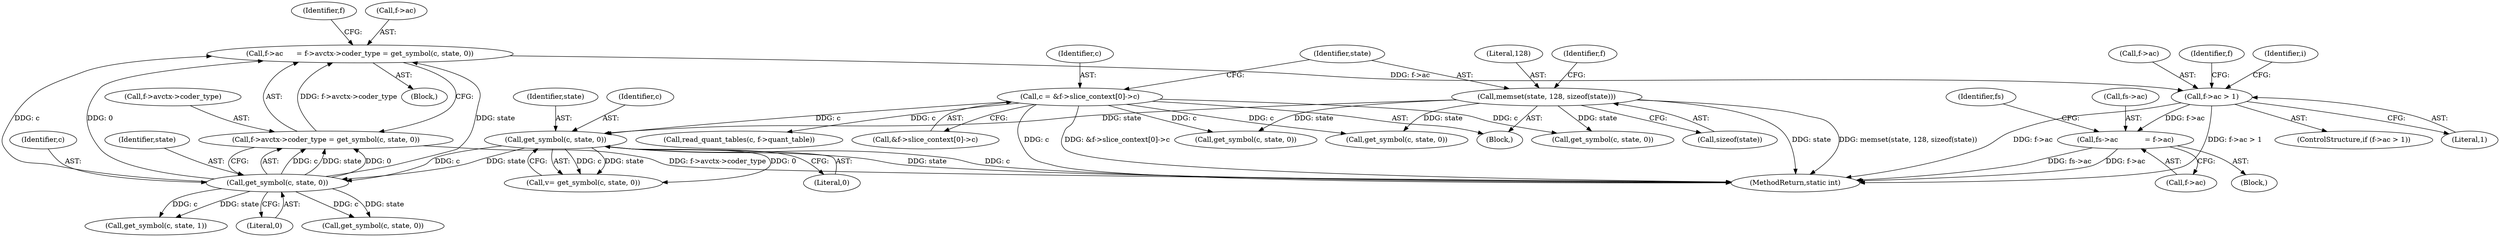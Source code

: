 digraph "0_FFmpeg_547d690d676064069d44703a1917e0dab7e33445@pointer" {
"1000165" [label="(Call,f->ac      = f->avctx->coder_type = get_symbol(c, state, 0))"];
"1000169" [label="(Call,f->avctx->coder_type = get_symbol(c, state, 0))"];
"1000175" [label="(Call,get_symbol(c, state, 0))"];
"1000142" [label="(Call,get_symbol(c, state, 0))"];
"1000113" [label="(Call,c = &f->slice_context[0]->c)"];
"1000123" [label="(Call,memset(state, 128, sizeof(state)))"];
"1000180" [label="(Call,f->ac > 1)"];
"1000985" [label="(Call,fs->ac            = f->ac)"];
"1000142" [label="(Call,get_symbol(c, state, 0))"];
"1000994" [label="(Identifier,fs)"];
"1000989" [label="(Call,f->ac)"];
"1000985" [label="(Call,fs->ac            = f->ac)"];
"1000175" [label="(Call,get_symbol(c, state, 0))"];
"1000176" [label="(Identifier,c)"];
"1000182" [label="(Identifier,f)"];
"1000169" [label="(Call,f->avctx->coder_type = get_symbol(c, state, 0))"];
"1000179" [label="(ControlStructure,if (f->ac > 1))"];
"1001295" [label="(MethodReturn,static int)"];
"1000113" [label="(Call,c = &f->slice_context[0]->c)"];
"1000170" [label="(Call,f->avctx->coder_type)"];
"1000166" [label="(Call,f->ac)"];
"1000140" [label="(Call,v= get_symbol(c, state, 0))"];
"1000202" [label="(Call,get_symbol(c, state, 1))"];
"1000145" [label="(Literal,0)"];
"1000838" [label="(Call,read_quant_tables(c, f->quant_table))"];
"1000178" [label="(Literal,0)"];
"1000868" [label="(Call,get_symbol(c, state, 0))"];
"1000180" [label="(Call,f->ac > 1)"];
"1000181" [label="(Call,f->ac)"];
"1000213" [label="(Identifier,f)"];
"1000125" [label="(Literal,128)"];
"1000976" [label="(Block,)"];
"1000177" [label="(Identifier,state)"];
"1000104" [label="(Block,)"];
"1000131" [label="(Identifier,f)"];
"1000986" [label="(Call,fs->ac)"];
"1000144" [label="(Identifier,state)"];
"1000143" [label="(Identifier,c)"];
"1000165" [label="(Call,f->ac      = f->avctx->coder_type = get_symbol(c, state, 0))"];
"1000215" [label="(Call,get_symbol(c, state, 0))"];
"1000115" [label="(Call,&f->slice_context[0]->c)"];
"1001201" [label="(Call,get_symbol(c, state, 0))"];
"1001016" [label="(Call,get_symbol(c, state, 0))"];
"1000114" [label="(Identifier,c)"];
"1000123" [label="(Call,memset(state, 128, sizeof(state)))"];
"1000184" [label="(Literal,1)"];
"1000124" [label="(Identifier,state)"];
"1000126" [label="(Call,sizeof(state))"];
"1000134" [label="(Block,)"];
"1000188" [label="(Identifier,i)"];
"1000165" -> "1000134"  [label="AST: "];
"1000165" -> "1000169"  [label="CFG: "];
"1000166" -> "1000165"  [label="AST: "];
"1000169" -> "1000165"  [label="AST: "];
"1000182" -> "1000165"  [label="CFG: "];
"1000169" -> "1000165"  [label="DDG: f->avctx->coder_type"];
"1000175" -> "1000165"  [label="DDG: c"];
"1000175" -> "1000165"  [label="DDG: state"];
"1000175" -> "1000165"  [label="DDG: 0"];
"1000165" -> "1000180"  [label="DDG: f->ac"];
"1000169" -> "1000175"  [label="CFG: "];
"1000170" -> "1000169"  [label="AST: "];
"1000175" -> "1000169"  [label="AST: "];
"1000169" -> "1001295"  [label="DDG: f->avctx->coder_type"];
"1000175" -> "1000169"  [label="DDG: c"];
"1000175" -> "1000169"  [label="DDG: state"];
"1000175" -> "1000169"  [label="DDG: 0"];
"1000175" -> "1000178"  [label="CFG: "];
"1000176" -> "1000175"  [label="AST: "];
"1000177" -> "1000175"  [label="AST: "];
"1000178" -> "1000175"  [label="AST: "];
"1000142" -> "1000175"  [label="DDG: c"];
"1000142" -> "1000175"  [label="DDG: state"];
"1000175" -> "1000202"  [label="DDG: c"];
"1000175" -> "1000202"  [label="DDG: state"];
"1000175" -> "1000215"  [label="DDG: c"];
"1000175" -> "1000215"  [label="DDG: state"];
"1000142" -> "1000140"  [label="AST: "];
"1000142" -> "1000145"  [label="CFG: "];
"1000143" -> "1000142"  [label="AST: "];
"1000144" -> "1000142"  [label="AST: "];
"1000145" -> "1000142"  [label="AST: "];
"1000140" -> "1000142"  [label="CFG: "];
"1000142" -> "1001295"  [label="DDG: state"];
"1000142" -> "1001295"  [label="DDG: c"];
"1000142" -> "1000140"  [label="DDG: c"];
"1000142" -> "1000140"  [label="DDG: state"];
"1000142" -> "1000140"  [label="DDG: 0"];
"1000113" -> "1000142"  [label="DDG: c"];
"1000123" -> "1000142"  [label="DDG: state"];
"1000113" -> "1000104"  [label="AST: "];
"1000113" -> "1000115"  [label="CFG: "];
"1000114" -> "1000113"  [label="AST: "];
"1000115" -> "1000113"  [label="AST: "];
"1000124" -> "1000113"  [label="CFG: "];
"1000113" -> "1001295"  [label="DDG: c"];
"1000113" -> "1001295"  [label="DDG: &f->slice_context[0]->c"];
"1000113" -> "1000838"  [label="DDG: c"];
"1000113" -> "1000868"  [label="DDG: c"];
"1000113" -> "1001016"  [label="DDG: c"];
"1000113" -> "1001201"  [label="DDG: c"];
"1000123" -> "1000104"  [label="AST: "];
"1000123" -> "1000126"  [label="CFG: "];
"1000124" -> "1000123"  [label="AST: "];
"1000125" -> "1000123"  [label="AST: "];
"1000126" -> "1000123"  [label="AST: "];
"1000131" -> "1000123"  [label="CFG: "];
"1000123" -> "1001295"  [label="DDG: memset(state, 128, sizeof(state))"];
"1000123" -> "1001295"  [label="DDG: state"];
"1000123" -> "1000868"  [label="DDG: state"];
"1000123" -> "1001016"  [label="DDG: state"];
"1000123" -> "1001201"  [label="DDG: state"];
"1000180" -> "1000179"  [label="AST: "];
"1000180" -> "1000184"  [label="CFG: "];
"1000181" -> "1000180"  [label="AST: "];
"1000184" -> "1000180"  [label="AST: "];
"1000188" -> "1000180"  [label="CFG: "];
"1000213" -> "1000180"  [label="CFG: "];
"1000180" -> "1001295"  [label="DDG: f->ac"];
"1000180" -> "1001295"  [label="DDG: f->ac > 1"];
"1000180" -> "1000985"  [label="DDG: f->ac"];
"1000985" -> "1000976"  [label="AST: "];
"1000985" -> "1000989"  [label="CFG: "];
"1000986" -> "1000985"  [label="AST: "];
"1000989" -> "1000985"  [label="AST: "];
"1000994" -> "1000985"  [label="CFG: "];
"1000985" -> "1001295"  [label="DDG: f->ac"];
"1000985" -> "1001295"  [label="DDG: fs->ac"];
}
